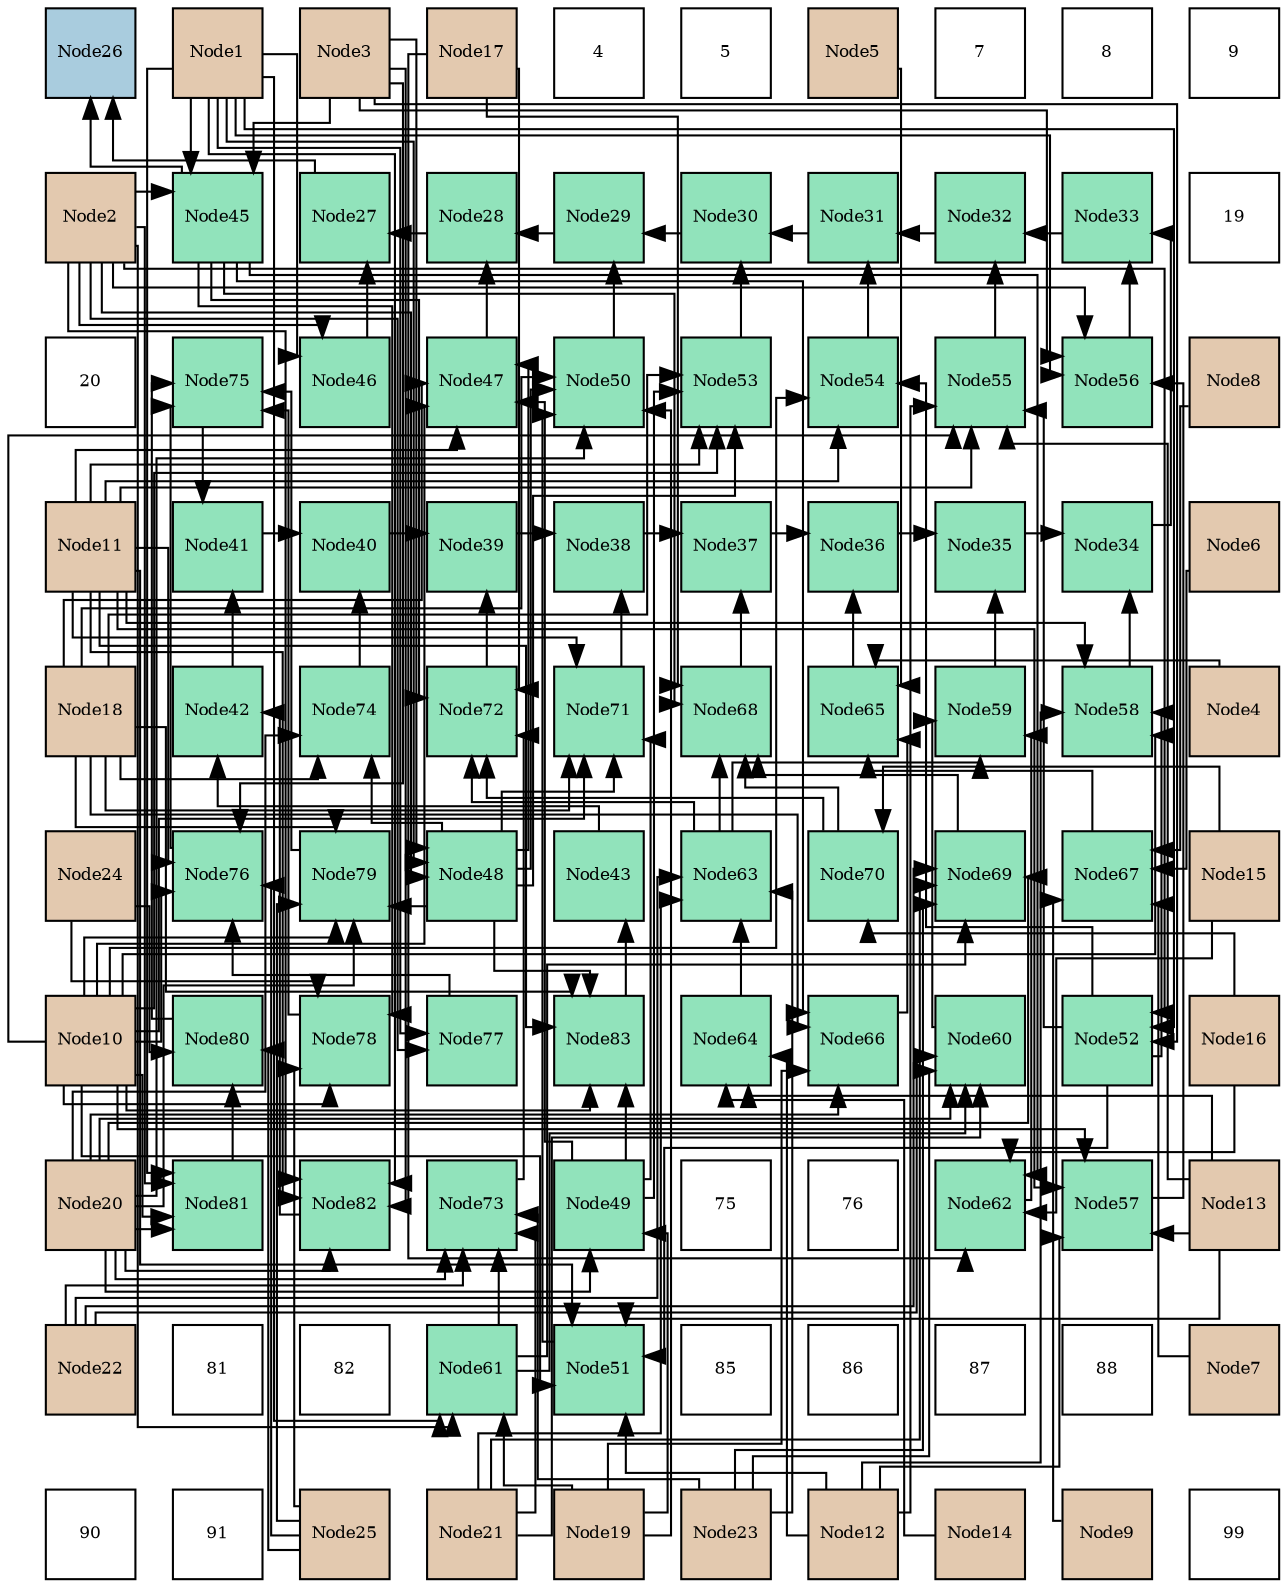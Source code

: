 digraph layout{
 rankdir=TB;
 splines=ortho;
 node [style=filled shape=square fixedsize=true width=0.6];
0[label="Node26", fontsize=8, fillcolor="#a9ccde"];
1[label="Node1", fontsize=8, fillcolor="#e3c9af"];
2[label="Node3", fontsize=8, fillcolor="#e3c9af"];
3[label="Node17", fontsize=8, fillcolor="#e3c9af"];
4[label="4", fontsize=8, fillcolor="#ffffff"];
5[label="5", fontsize=8, fillcolor="#ffffff"];
6[label="Node5", fontsize=8, fillcolor="#e3c9af"];
7[label="7", fontsize=8, fillcolor="#ffffff"];
8[label="8", fontsize=8, fillcolor="#ffffff"];
9[label="9", fontsize=8, fillcolor="#ffffff"];
10[label="Node2", fontsize=8, fillcolor="#e3c9af"];
11[label="Node45", fontsize=8, fillcolor="#91e3bb"];
12[label="Node27", fontsize=8, fillcolor="#91e3bb"];
13[label="Node28", fontsize=8, fillcolor="#91e3bb"];
14[label="Node29", fontsize=8, fillcolor="#91e3bb"];
15[label="Node30", fontsize=8, fillcolor="#91e3bb"];
16[label="Node31", fontsize=8, fillcolor="#91e3bb"];
17[label="Node32", fontsize=8, fillcolor="#91e3bb"];
18[label="Node33", fontsize=8, fillcolor="#91e3bb"];
19[label="19", fontsize=8, fillcolor="#ffffff"];
20[label="20", fontsize=8, fillcolor="#ffffff"];
21[label="Node75", fontsize=8, fillcolor="#91e3bb"];
22[label="Node46", fontsize=8, fillcolor="#91e3bb"];
23[label="Node47", fontsize=8, fillcolor="#91e3bb"];
24[label="Node50", fontsize=8, fillcolor="#91e3bb"];
25[label="Node53", fontsize=8, fillcolor="#91e3bb"];
26[label="Node54", fontsize=8, fillcolor="#91e3bb"];
27[label="Node55", fontsize=8, fillcolor="#91e3bb"];
28[label="Node56", fontsize=8, fillcolor="#91e3bb"];
29[label="Node8", fontsize=8, fillcolor="#e3c9af"];
30[label="Node11", fontsize=8, fillcolor="#e3c9af"];
31[label="Node41", fontsize=8, fillcolor="#91e3bb"];
32[label="Node40", fontsize=8, fillcolor="#91e3bb"];
33[label="Node39", fontsize=8, fillcolor="#91e3bb"];
34[label="Node38", fontsize=8, fillcolor="#91e3bb"];
35[label="Node37", fontsize=8, fillcolor="#91e3bb"];
36[label="Node36", fontsize=8, fillcolor="#91e3bb"];
37[label="Node35", fontsize=8, fillcolor="#91e3bb"];
38[label="Node34", fontsize=8, fillcolor="#91e3bb"];
39[label="Node6", fontsize=8, fillcolor="#e3c9af"];
40[label="Node18", fontsize=8, fillcolor="#e3c9af"];
41[label="Node42", fontsize=8, fillcolor="#91e3bb"];
42[label="Node74", fontsize=8, fillcolor="#91e3bb"];
43[label="Node72", fontsize=8, fillcolor="#91e3bb"];
44[label="Node71", fontsize=8, fillcolor="#91e3bb"];
45[label="Node68", fontsize=8, fillcolor="#91e3bb"];
46[label="Node65", fontsize=8, fillcolor="#91e3bb"];
47[label="Node59", fontsize=8, fillcolor="#91e3bb"];
48[label="Node58", fontsize=8, fillcolor="#91e3bb"];
49[label="Node4", fontsize=8, fillcolor="#e3c9af"];
50[label="Node24", fontsize=8, fillcolor="#e3c9af"];
51[label="Node76", fontsize=8, fillcolor="#91e3bb"];
52[label="Node79", fontsize=8, fillcolor="#91e3bb"];
53[label="Node48", fontsize=8, fillcolor="#91e3bb"];
54[label="Node43", fontsize=8, fillcolor="#91e3bb"];
55[label="Node63", fontsize=8, fillcolor="#91e3bb"];
56[label="Node70", fontsize=8, fillcolor="#91e3bb"];
57[label="Node69", fontsize=8, fillcolor="#91e3bb"];
58[label="Node67", fontsize=8, fillcolor="#91e3bb"];
59[label="Node15", fontsize=8, fillcolor="#e3c9af"];
60[label="Node10", fontsize=8, fillcolor="#e3c9af"];
61[label="Node80", fontsize=8, fillcolor="#91e3bb"];
62[label="Node78", fontsize=8, fillcolor="#91e3bb"];
63[label="Node77", fontsize=8, fillcolor="#91e3bb"];
64[label="Node83", fontsize=8, fillcolor="#91e3bb"];
65[label="Node64", fontsize=8, fillcolor="#91e3bb"];
66[label="Node66", fontsize=8, fillcolor="#91e3bb"];
67[label="Node60", fontsize=8, fillcolor="#91e3bb"];
68[label="Node52", fontsize=8, fillcolor="#91e3bb"];
69[label="Node16", fontsize=8, fillcolor="#e3c9af"];
70[label="Node20", fontsize=8, fillcolor="#e3c9af"];
71[label="Node81", fontsize=8, fillcolor="#91e3bb"];
72[label="Node82", fontsize=8, fillcolor="#91e3bb"];
73[label="Node73", fontsize=8, fillcolor="#91e3bb"];
74[label="Node49", fontsize=8, fillcolor="#91e3bb"];
75[label="75", fontsize=8, fillcolor="#ffffff"];
76[label="76", fontsize=8, fillcolor="#ffffff"];
77[label="Node62", fontsize=8, fillcolor="#91e3bb"];
78[label="Node57", fontsize=8, fillcolor="#91e3bb"];
79[label="Node13", fontsize=8, fillcolor="#e3c9af"];
80[label="Node22", fontsize=8, fillcolor="#e3c9af"];
81[label="81", fontsize=8, fillcolor="#ffffff"];
82[label="82", fontsize=8, fillcolor="#ffffff"];
83[label="Node61", fontsize=8, fillcolor="#91e3bb"];
84[label="Node51", fontsize=8, fillcolor="#91e3bb"];
85[label="85", fontsize=8, fillcolor="#ffffff"];
86[label="86", fontsize=8, fillcolor="#ffffff"];
87[label="87", fontsize=8, fillcolor="#ffffff"];
88[label="88", fontsize=8, fillcolor="#ffffff"];
89[label="Node7", fontsize=8, fillcolor="#e3c9af"];
90[label="90", fontsize=8, fillcolor="#ffffff"];
91[label="91", fontsize=8, fillcolor="#ffffff"];
92[label="Node25", fontsize=8, fillcolor="#e3c9af"];
93[label="Node21", fontsize=8, fillcolor="#e3c9af"];
94[label="Node19", fontsize=8, fillcolor="#e3c9af"];
95[label="Node23", fontsize=8, fillcolor="#e3c9af"];
96[label="Node12", fontsize=8, fillcolor="#e3c9af"];
97[label="Node14", fontsize=8, fillcolor="#e3c9af"];
98[label="Node9", fontsize=8, fillcolor="#e3c9af"];
99[label="99", fontsize=8, fillcolor="#ffffff"];
edge [constraint=false, style=vis];12 -> 0;
11 -> 0;
13 -> 12;
22 -> 12;
14 -> 13;
23 -> 13;
15 -> 14;
24 -> 14;
16 -> 15;
25 -> 15;
17 -> 16;
26 -> 16;
18 -> 17;
27 -> 17;
38 -> 18;
28 -> 18;
37 -> 38;
48 -> 38;
36 -> 37;
47 -> 37;
35 -> 36;
46 -> 36;
34 -> 35;
45 -> 35;
33 -> 34;
44 -> 34;
32 -> 33;
43 -> 33;
31 -> 32;
42 -> 32;
41 -> 31;
21 -> 31;
54 -> 41;
72 -> 41;
64 -> 54;
84 -> 24;
53 -> 24;
40 -> 24;
94 -> 24;
70 -> 24;
67 -> 47;
77 -> 47;
55 -> 47;
66 -> 46;
58 -> 46;
49 -> 46;
6 -> 46;
55 -> 45;
57 -> 45;
11 -> 45;
56 -> 45;
3 -> 45;
55 -> 43;
73 -> 43;
11 -> 43;
56 -> 43;
3 -> 43;
51 -> 21;
62 -> 21;
52 -> 21;
61 -> 21;
53 -> 23;
74 -> 23;
60 -> 23;
30 -> 23;
40 -> 23;
68 -> 84;
60 -> 84;
30 -> 84;
96 -> 84;
79 -> 84;
53 -> 25;
74 -> 25;
60 -> 25;
30 -> 25;
40 -> 25;
68 -> 26;
60 -> 26;
30 -> 26;
68 -> 27;
60 -> 27;
30 -> 27;
96 -> 27;
79 -> 27;
78 -> 28;
1 -> 28;
10 -> 28;
2 -> 28;
68 -> 48;
60 -> 48;
30 -> 48;
96 -> 48;
83 -> 67;
70 -> 67;
93 -> 67;
80 -> 67;
95 -> 67;
11 -> 77;
59 -> 77;
69 -> 77;
3 -> 77;
65 -> 55;
93 -> 55;
80 -> 55;
95 -> 55;
11 -> 66;
40 -> 66;
94 -> 66;
70 -> 66;
83 -> 57;
70 -> 57;
93 -> 57;
80 -> 57;
95 -> 57;
53 -> 44;
74 -> 44;
60 -> 44;
30 -> 44;
40 -> 44;
83 -> 73;
70 -> 73;
93 -> 73;
80 -> 73;
95 -> 73;
53 -> 42;
40 -> 42;
70 -> 42;
63 -> 51;
2 -> 51;
60 -> 51;
30 -> 51;
92 -> 51;
11 -> 62;
60 -> 62;
50 -> 62;
92 -> 62;
53 -> 52;
60 -> 52;
40 -> 52;
70 -> 52;
92 -> 52;
71 -> 61;
50 -> 61;
92 -> 61;
53 -> 64;
74 -> 64;
60 -> 64;
30 -> 64;
40 -> 64;
1 -> 11;
10 -> 11;
2 -> 11;
1 -> 22;
10 -> 22;
1 -> 53;
10 -> 53;
2 -> 53;
94 -> 74;
70 -> 74;
1 -> 68;
10 -> 68;
2 -> 68;
60 -> 78;
30 -> 78;
96 -> 78;
79 -> 78;
1 -> 83;
10 -> 83;
94 -> 83;
96 -> 65;
79 -> 65;
97 -> 65;
39 -> 58;
89 -> 58;
29 -> 58;
98 -> 58;
59 -> 56;
69 -> 56;
1 -> 63;
10 -> 63;
1 -> 71;
10 -> 71;
60 -> 71;
70 -> 71;
1 -> 72;
10 -> 72;
2 -> 72;
30 -> 72;
70 -> 72;
edge [constraint=true, style=invis];
0 -> 10 -> 20 -> 30 -> 40 -> 50 -> 60 -> 70 -> 80 -> 90;
1 -> 11 -> 21 -> 31 -> 41 -> 51 -> 61 -> 71 -> 81 -> 91;
2 -> 12 -> 22 -> 32 -> 42 -> 52 -> 62 -> 72 -> 82 -> 92;
3 -> 13 -> 23 -> 33 -> 43 -> 53 -> 63 -> 73 -> 83 -> 93;
4 -> 14 -> 24 -> 34 -> 44 -> 54 -> 64 -> 74 -> 84 -> 94;
5 -> 15 -> 25 -> 35 -> 45 -> 55 -> 65 -> 75 -> 85 -> 95;
6 -> 16 -> 26 -> 36 -> 46 -> 56 -> 66 -> 76 -> 86 -> 96;
7 -> 17 -> 27 -> 37 -> 47 -> 57 -> 67 -> 77 -> 87 -> 97;
8 -> 18 -> 28 -> 38 -> 48 -> 58 -> 68 -> 78 -> 88 -> 98;
9 -> 19 -> 29 -> 39 -> 49 -> 59 -> 69 -> 79 -> 89 -> 99;
rank = same {0 -> 1 -> 2 -> 3 -> 4 -> 5 -> 6 -> 7 -> 8 -> 9};
rank = same {10 -> 11 -> 12 -> 13 -> 14 -> 15 -> 16 -> 17 -> 18 -> 19};
rank = same {20 -> 21 -> 22 -> 23 -> 24 -> 25 -> 26 -> 27 -> 28 -> 29};
rank = same {30 -> 31 -> 32 -> 33 -> 34 -> 35 -> 36 -> 37 -> 38 -> 39};
rank = same {40 -> 41 -> 42 -> 43 -> 44 -> 45 -> 46 -> 47 -> 48 -> 49};
rank = same {50 -> 51 -> 52 -> 53 -> 54 -> 55 -> 56 -> 57 -> 58 -> 59};
rank = same {60 -> 61 -> 62 -> 63 -> 64 -> 65 -> 66 -> 67 -> 68 -> 69};
rank = same {70 -> 71 -> 72 -> 73 -> 74 -> 75 -> 76 -> 77 -> 78 -> 79};
rank = same {80 -> 81 -> 82 -> 83 -> 84 -> 85 -> 86 -> 87 -> 88 -> 89};
rank = same {90 -> 91 -> 92 -> 93 -> 94 -> 95 -> 96 -> 97 -> 98 -> 99};
}